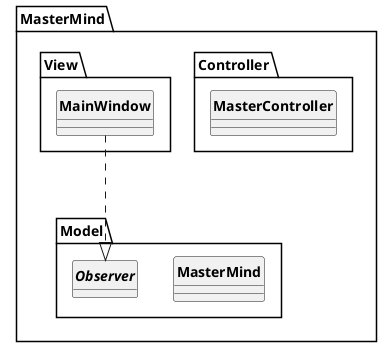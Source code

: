 @startuml
'https://plantuml.com/class-diagram
skinparam style strictuml
skinparam classAttributeIconSize 0
skinparam classFontStyle Bold
hide enum methods
hide interface attributes

package MasterMind{

    package Controller{
        class MasterController{

        }
    }
    package Model {
        class MasterMind{

        }
        interface Observer{
        }
    }
    package View {
        class MainWindow {

        }
    }
}
MainWindow ...|> Observer

@enduml